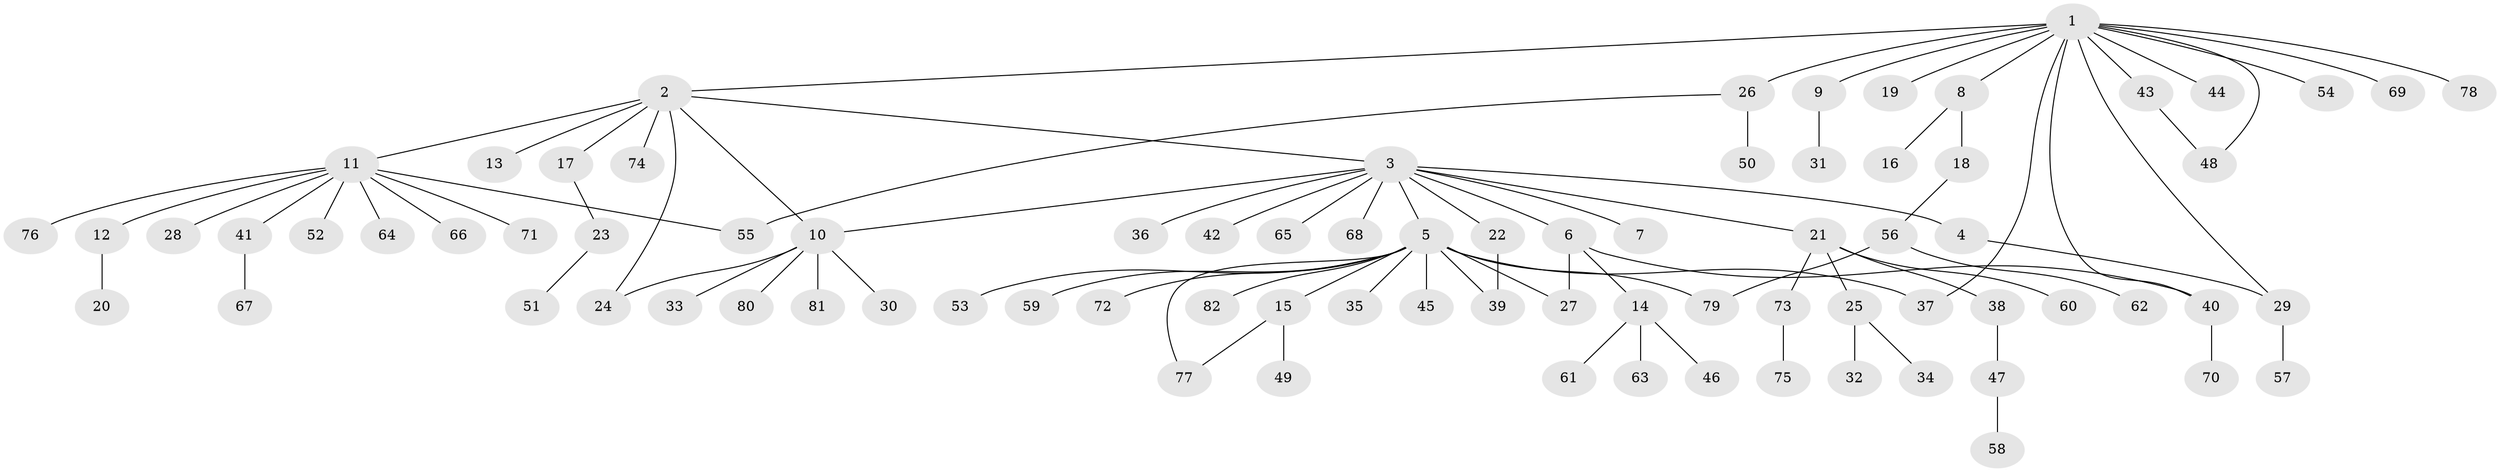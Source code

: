 // Generated by graph-tools (version 1.1) at 2025/49/03/09/25 03:49:48]
// undirected, 82 vertices, 92 edges
graph export_dot {
graph [start="1"]
  node [color=gray90,style=filled];
  1;
  2;
  3;
  4;
  5;
  6;
  7;
  8;
  9;
  10;
  11;
  12;
  13;
  14;
  15;
  16;
  17;
  18;
  19;
  20;
  21;
  22;
  23;
  24;
  25;
  26;
  27;
  28;
  29;
  30;
  31;
  32;
  33;
  34;
  35;
  36;
  37;
  38;
  39;
  40;
  41;
  42;
  43;
  44;
  45;
  46;
  47;
  48;
  49;
  50;
  51;
  52;
  53;
  54;
  55;
  56;
  57;
  58;
  59;
  60;
  61;
  62;
  63;
  64;
  65;
  66;
  67;
  68;
  69;
  70;
  71;
  72;
  73;
  74;
  75;
  76;
  77;
  78;
  79;
  80;
  81;
  82;
  1 -- 2;
  1 -- 8;
  1 -- 9;
  1 -- 19;
  1 -- 26;
  1 -- 29;
  1 -- 37;
  1 -- 40;
  1 -- 43;
  1 -- 44;
  1 -- 48;
  1 -- 54;
  1 -- 69;
  1 -- 78;
  2 -- 3;
  2 -- 10;
  2 -- 11;
  2 -- 13;
  2 -- 17;
  2 -- 24;
  2 -- 74;
  3 -- 4;
  3 -- 5;
  3 -- 6;
  3 -- 7;
  3 -- 10;
  3 -- 21;
  3 -- 22;
  3 -- 36;
  3 -- 42;
  3 -- 65;
  3 -- 68;
  4 -- 29;
  5 -- 15;
  5 -- 27;
  5 -- 35;
  5 -- 37;
  5 -- 39;
  5 -- 45;
  5 -- 53;
  5 -- 59;
  5 -- 72;
  5 -- 77;
  5 -- 79;
  5 -- 82;
  6 -- 14;
  6 -- 27;
  6 -- 40;
  8 -- 16;
  8 -- 18;
  9 -- 31;
  10 -- 24;
  10 -- 30;
  10 -- 33;
  10 -- 80;
  10 -- 81;
  11 -- 12;
  11 -- 28;
  11 -- 41;
  11 -- 52;
  11 -- 55;
  11 -- 64;
  11 -- 66;
  11 -- 71;
  11 -- 76;
  12 -- 20;
  14 -- 46;
  14 -- 61;
  14 -- 63;
  15 -- 49;
  15 -- 77;
  17 -- 23;
  18 -- 56;
  21 -- 25;
  21 -- 38;
  21 -- 60;
  21 -- 73;
  22 -- 39;
  23 -- 51;
  25 -- 32;
  25 -- 34;
  26 -- 50;
  26 -- 55;
  29 -- 57;
  38 -- 47;
  40 -- 70;
  41 -- 67;
  43 -- 48;
  47 -- 58;
  56 -- 62;
  56 -- 79;
  73 -- 75;
}
